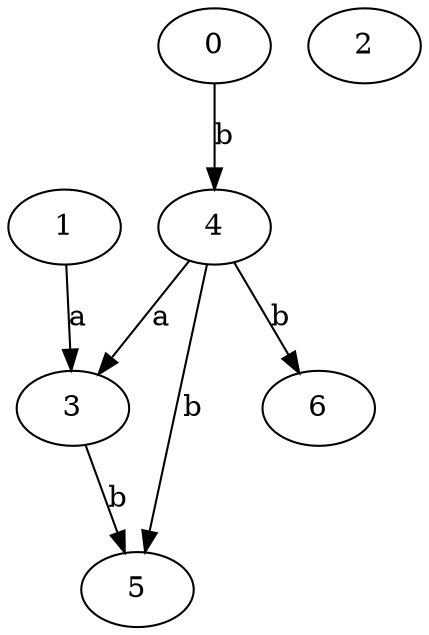 strict digraph  {
1;
2;
3;
4;
5;
6;
0;
1 -> 3  [label=a];
3 -> 5  [label=b];
4 -> 3  [label=a];
4 -> 5  [label=b];
4 -> 6  [label=b];
0 -> 4  [label=b];
}
